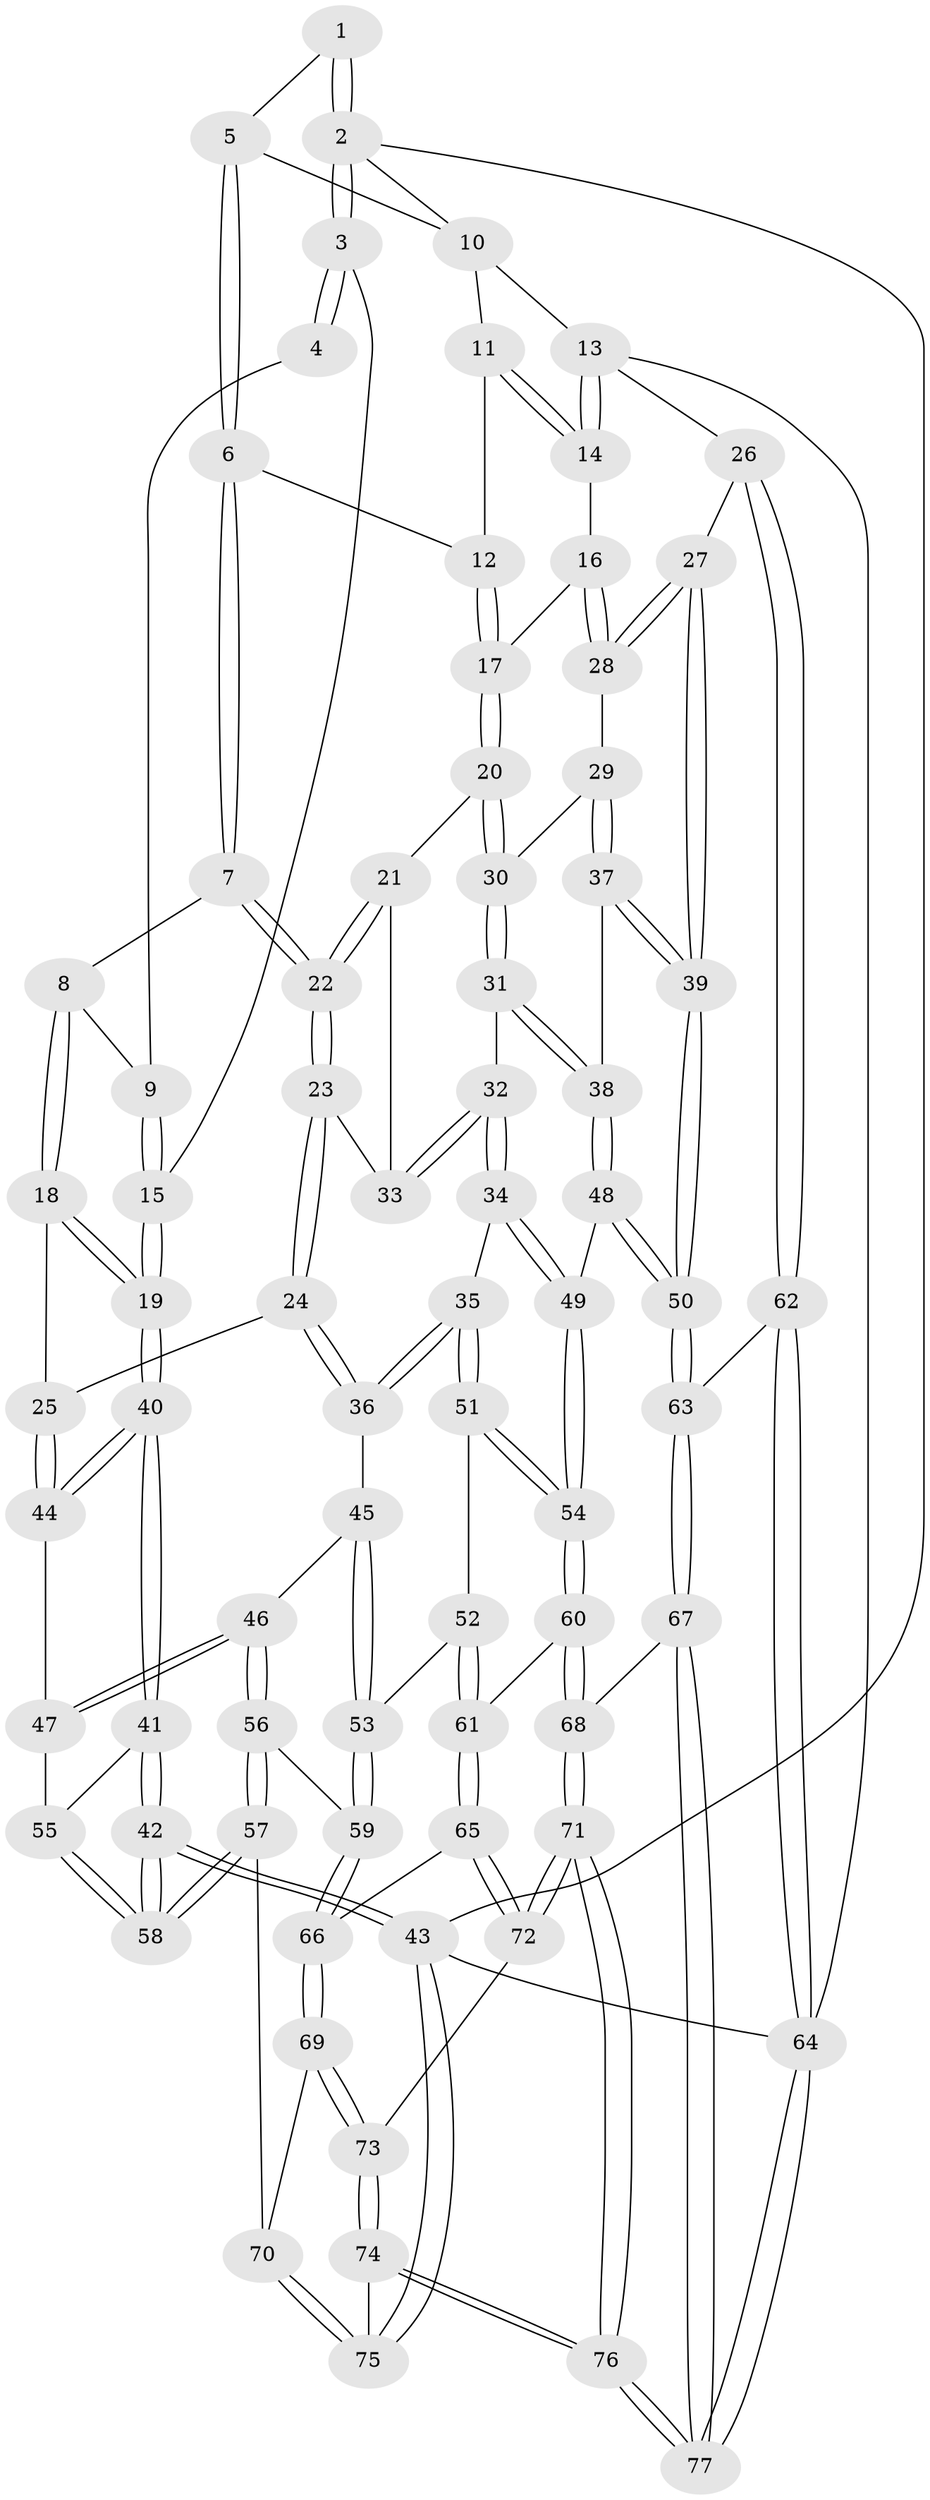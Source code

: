 // Generated by graph-tools (version 1.1) at 2025/03/03/09/25 03:03:12]
// undirected, 77 vertices, 189 edges
graph export_dot {
graph [start="1"]
  node [color=gray90,style=filled];
  1 [pos="+0.13766707261171768+0"];
  2 [pos="+0+0"];
  3 [pos="+0+0.12416973553215374"];
  4 [pos="+0.11004096850749534+0.08666320785382992"];
  5 [pos="+0.33548317706523784+0"];
  6 [pos="+0.3710343962737053+0.10610153258085553"];
  7 [pos="+0.3421288833068762+0.15671350861990013"];
  8 [pos="+0.2402558168948042+0.17104818263230517"];
  9 [pos="+0.19164552486801334+0.15927919986829447"];
  10 [pos="+0.8565039000731126+0"];
  11 [pos="+0.784906464643169+0.027586027164998746"];
  12 [pos="+0.4541060830617599+0.12202085454183334"];
  13 [pos="+1+0.3179084976831826"];
  14 [pos="+0.8163850547447432+0.191257576975387"];
  15 [pos="+0+0.22325743605054837"];
  16 [pos="+0.7944131662770704+0.21864633395639965"];
  17 [pos="+0.6694723073553137+0.29429346778012005"];
  18 [pos="+0.0027842241452096608+0.38821292083791575"];
  19 [pos="+0+0.35563017158545995"];
  20 [pos="+0.6668372204068012+0.299832920955737"];
  21 [pos="+0.5632456370776812+0.3498608806422704"];
  22 [pos="+0.35445811389111886+0.3431836651152067"];
  23 [pos="+0.3478263156782729+0.36376027649010056"];
  24 [pos="+0.31707118670847917+0.4408997674189472"];
  25 [pos="+0.1626177414093072+0.46359449442432643"];
  26 [pos="+1+0.5126570025750496"];
  27 [pos="+1+0.5265850335017113"];
  28 [pos="+0.8455695274782192+0.4557322143180222"];
  29 [pos="+0.7858825695452751+0.4729145751657649"];
  30 [pos="+0.6707959362544914+0.32813153718698324"];
  31 [pos="+0.6391411321711152+0.5313367132550173"];
  32 [pos="+0.5777750987765599+0.5356699454454812"];
  33 [pos="+0.5568351385510932+0.4422197891150994"];
  34 [pos="+0.5495723048964527+0.5487953772207597"];
  35 [pos="+0.42733204521998597+0.5687688954935592"];
  36 [pos="+0.34174296939889254+0.48264775739171284"];
  37 [pos="+0.7032575771268397+0.5488581897406973"];
  38 [pos="+0.6589600675588115+0.5413882767936044"];
  39 [pos="+0.8044233187121269+0.6725203161909079"];
  40 [pos="+0+0.7064301302418365"];
  41 [pos="+0+0.7147384588343655"];
  42 [pos="+0+1"];
  43 [pos="+0+1"];
  44 [pos="+0.1388689867230217+0.5726078828664756"];
  45 [pos="+0.24680120379287893+0.6556619862409453"];
  46 [pos="+0.1986430144756468+0.6728717977829026"];
  47 [pos="+0.14842927613784812+0.6492478681339257"];
  48 [pos="+0.627447697035334+0.7825814794449476"];
  49 [pos="+0.6178009197671867+0.7841257685820311"];
  50 [pos="+0.780107125099889+0.7973013276574938"];
  51 [pos="+0.4272617014870103+0.5706290906232158"];
  52 [pos="+0.39544563925910853+0.6799769037187354"];
  53 [pos="+0.3313702221768179+0.7271658965877983"];
  54 [pos="+0.603556337525993+0.7899309115075351"];
  55 [pos="+0.14400253541263067+0.6536649550972161"];
  56 [pos="+0.237263696469565+0.8218316458631594"];
  57 [pos="+0.11832882774608389+0.9321657625748264"];
  58 [pos="+0.03113005692600698+0.9860524538913061"];
  59 [pos="+0.2895514632620884+0.802677401107073"];
  60 [pos="+0.5529315695401258+0.8296809829678774"];
  61 [pos="+0.504929880991811+0.8380023631138576"];
  62 [pos="+1+0.7065530051697189"];
  63 [pos="+0.8131296801388094+0.8397060994188885"];
  64 [pos="+1+1"];
  65 [pos="+0.5048622393767775+0.8380566096255053"];
  66 [pos="+0.40515924774908973+0.8666899048123675"];
  67 [pos="+0.8307218378233934+0.9721450081623362"];
  68 [pos="+0.5963489410145484+0.9441513431040917"];
  69 [pos="+0.3769202965016586+0.9346158763955068"];
  70 [pos="+0.3717992604398351+0.9420003086385077"];
  71 [pos="+0.5725480085472289+1"];
  72 [pos="+0.49330526825715226+0.9125230632692012"];
  73 [pos="+0.4689829638046295+0.9743784480770775"];
  74 [pos="+0.4544028900211918+1"];
  75 [pos="+0.40110476531602535+1"];
  76 [pos="+0.5589597324133543+1"];
  77 [pos="+0.9693926610345891+1"];
  1 -- 2;
  1 -- 2;
  1 -- 5;
  2 -- 3;
  2 -- 3;
  2 -- 10;
  2 -- 43;
  3 -- 4;
  3 -- 4;
  3 -- 15;
  4 -- 9;
  5 -- 6;
  5 -- 6;
  5 -- 10;
  6 -- 7;
  6 -- 7;
  6 -- 12;
  7 -- 8;
  7 -- 22;
  7 -- 22;
  8 -- 9;
  8 -- 18;
  8 -- 18;
  9 -- 15;
  9 -- 15;
  10 -- 11;
  10 -- 13;
  11 -- 12;
  11 -- 14;
  11 -- 14;
  12 -- 17;
  12 -- 17;
  13 -- 14;
  13 -- 14;
  13 -- 26;
  13 -- 64;
  14 -- 16;
  15 -- 19;
  15 -- 19;
  16 -- 17;
  16 -- 28;
  16 -- 28;
  17 -- 20;
  17 -- 20;
  18 -- 19;
  18 -- 19;
  18 -- 25;
  19 -- 40;
  19 -- 40;
  20 -- 21;
  20 -- 30;
  20 -- 30;
  21 -- 22;
  21 -- 22;
  21 -- 33;
  22 -- 23;
  22 -- 23;
  23 -- 24;
  23 -- 24;
  23 -- 33;
  24 -- 25;
  24 -- 36;
  24 -- 36;
  25 -- 44;
  25 -- 44;
  26 -- 27;
  26 -- 62;
  26 -- 62;
  27 -- 28;
  27 -- 28;
  27 -- 39;
  27 -- 39;
  28 -- 29;
  29 -- 30;
  29 -- 37;
  29 -- 37;
  30 -- 31;
  30 -- 31;
  31 -- 32;
  31 -- 38;
  31 -- 38;
  32 -- 33;
  32 -- 33;
  32 -- 34;
  32 -- 34;
  34 -- 35;
  34 -- 49;
  34 -- 49;
  35 -- 36;
  35 -- 36;
  35 -- 51;
  35 -- 51;
  36 -- 45;
  37 -- 38;
  37 -- 39;
  37 -- 39;
  38 -- 48;
  38 -- 48;
  39 -- 50;
  39 -- 50;
  40 -- 41;
  40 -- 41;
  40 -- 44;
  40 -- 44;
  41 -- 42;
  41 -- 42;
  41 -- 55;
  42 -- 43;
  42 -- 43;
  42 -- 58;
  42 -- 58;
  43 -- 75;
  43 -- 75;
  43 -- 64;
  44 -- 47;
  45 -- 46;
  45 -- 53;
  45 -- 53;
  46 -- 47;
  46 -- 47;
  46 -- 56;
  46 -- 56;
  47 -- 55;
  48 -- 49;
  48 -- 50;
  48 -- 50;
  49 -- 54;
  49 -- 54;
  50 -- 63;
  50 -- 63;
  51 -- 52;
  51 -- 54;
  51 -- 54;
  52 -- 53;
  52 -- 61;
  52 -- 61;
  53 -- 59;
  53 -- 59;
  54 -- 60;
  54 -- 60;
  55 -- 58;
  55 -- 58;
  56 -- 57;
  56 -- 57;
  56 -- 59;
  57 -- 58;
  57 -- 58;
  57 -- 70;
  59 -- 66;
  59 -- 66;
  60 -- 61;
  60 -- 68;
  60 -- 68;
  61 -- 65;
  61 -- 65;
  62 -- 63;
  62 -- 64;
  62 -- 64;
  63 -- 67;
  63 -- 67;
  64 -- 77;
  64 -- 77;
  65 -- 66;
  65 -- 72;
  65 -- 72;
  66 -- 69;
  66 -- 69;
  67 -- 68;
  67 -- 77;
  67 -- 77;
  68 -- 71;
  68 -- 71;
  69 -- 70;
  69 -- 73;
  69 -- 73;
  70 -- 75;
  70 -- 75;
  71 -- 72;
  71 -- 72;
  71 -- 76;
  71 -- 76;
  72 -- 73;
  73 -- 74;
  73 -- 74;
  74 -- 75;
  74 -- 76;
  74 -- 76;
  76 -- 77;
  76 -- 77;
}
